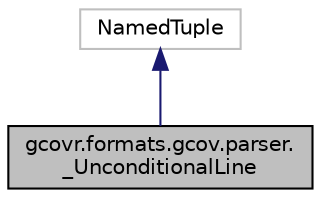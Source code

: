 digraph "gcovr.formats.gcov.parser._UnconditionalLine"
{
 // LATEX_PDF_SIZE
  edge [fontname="Helvetica",fontsize="10",labelfontname="Helvetica",labelfontsize="10"];
  node [fontname="Helvetica",fontsize="10",shape=record];
  Node1 [label="gcovr.formats.gcov.parser.\l_UnconditionalLine",height=0.2,width=0.4,color="black", fillcolor="grey75", style="filled", fontcolor="black",tooltip=" "];
  Node2 -> Node1 [dir="back",color="midnightblue",fontsize="10",style="solid"];
  Node2 [label="NamedTuple",height=0.2,width=0.4,color="grey75", fillcolor="white", style="filled",tooltip=" "];
}
